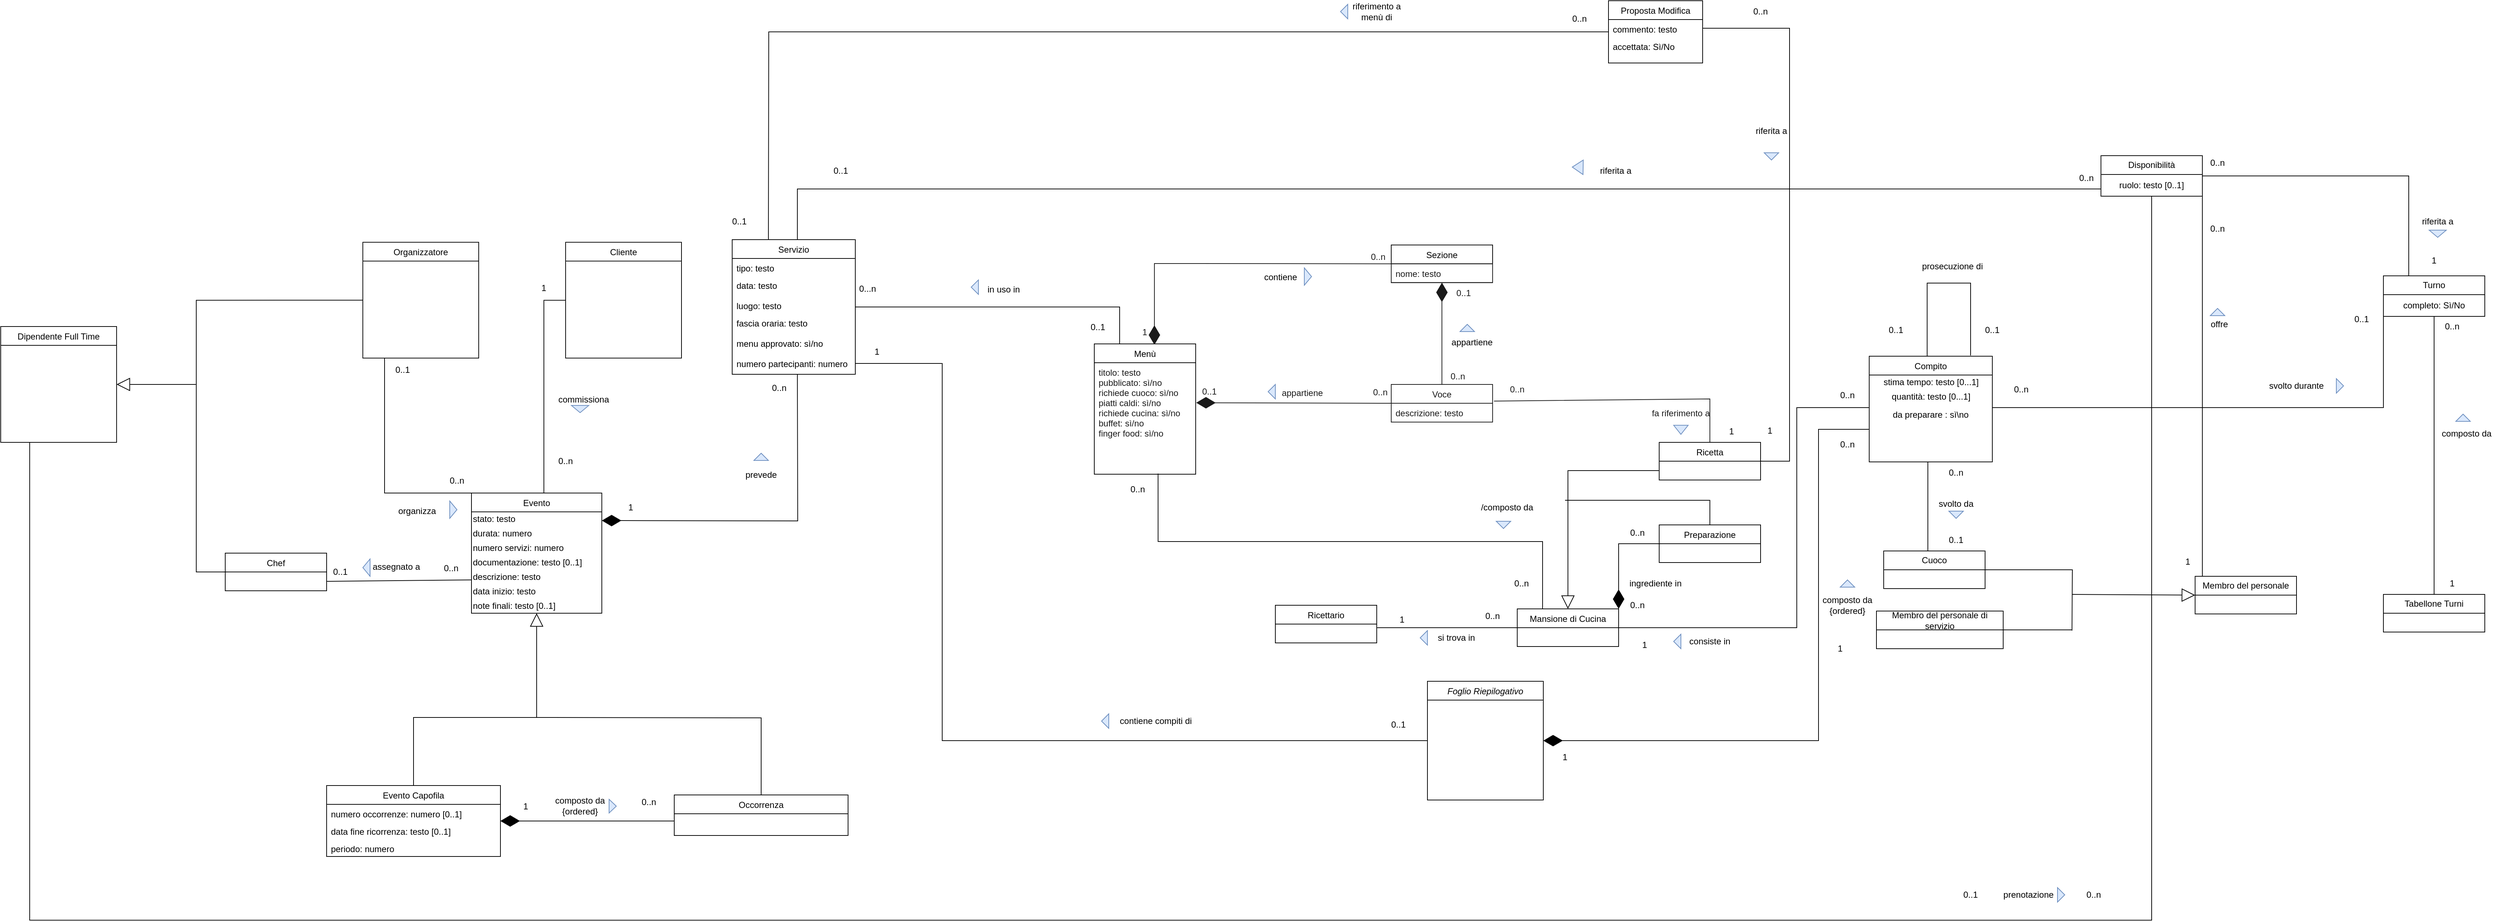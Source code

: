 <mxfile version="21.6.8" type="device">
  <diagram id="CNQqmsxfFxIgaWTBAwi9" name="Page-1">
    <mxGraphModel dx="4356" dy="1944" grid="1" gridSize="10" guides="1" tooltips="1" connect="1" arrows="1" fold="1" page="1" pageScale="1" pageWidth="827" pageHeight="1169" math="0" shadow="0">
      <root>
        <mxCell id="0" />
        <mxCell id="1" parent="0" />
        <mxCell id="Zatl_ybfSAwXHSOVHGpd-10" value="" style="endArrow=none;html=1;rounded=0;align=center;verticalAlign=top;endFill=0;labelBackgroundColor=none;entryX=0.5;entryY=0;entryDx=0;entryDy=0;fontColor=#0000FF;strokeColor=#1A1A1A;exitX=1.014;exitY=-0.115;exitDx=0;exitDy=0;exitPerimeter=0;" parent="1" source="78LwuEahcBiL7WYBxUG0-4" target="78LwuEahcBiL7WYBxUG0-5" edge="1">
          <mxGeometry relative="1" as="geometry">
            <mxPoint x="290" y="310" as="sourcePoint" />
            <mxPoint x="540.0" y="290" as="targetPoint" />
            <Array as="points">
              <mxPoint x="540" y="300" />
            </Array>
          </mxGeometry>
        </mxCell>
        <mxCell id="Zatl_ybfSAwXHSOVHGpd-11" value="0..n" style="resizable=0;html=1;align=left;verticalAlign=top;labelBackgroundColor=none;fontColor=#1A1A1A;strokeColor=#0000FF;" parent="Zatl_ybfSAwXHSOVHGpd-10" connectable="0" vertex="1">
          <mxGeometry x="-1" relative="1" as="geometry">
            <mxPoint x="20" y="-30" as="offset" />
          </mxGeometry>
        </mxCell>
        <mxCell id="Zatl_ybfSAwXHSOVHGpd-12" value="fa riferimento a" style="resizable=0;html=1;align=right;verticalAlign=bottom;labelBackgroundColor=none;fontColor=#1A1A1A;" parent="Zatl_ybfSAwXHSOVHGpd-10" connectable="0" vertex="1">
          <mxGeometry x="1" relative="1" as="geometry">
            <mxPoint y="-31" as="offset" />
          </mxGeometry>
        </mxCell>
        <mxCell id="Zatl_ybfSAwXHSOVHGpd-13" value="0..1" style="resizable=0;html=1;align=right;verticalAlign=top;labelBackgroundColor=none;" parent="Zatl_ybfSAwXHSOVHGpd-10" connectable="0" vertex="1">
          <mxGeometry x="1" relative="1" as="geometry" />
        </mxCell>
        <mxCell id="78LwuEahcBiL7WYBxUG0-1" value="Sezione" style="swimlane;fontStyle=0;childLayout=stackLayout;horizontal=1;startSize=26;horizontalStack=0;resizeParent=1;resizeParentMax=0;resizeLast=0;collapsible=1;marginBottom=0;labelBackgroundColor=none;fontColor=default;strokeColor=#000000;" parent="1" vertex="1">
          <mxGeometry x="100" y="87.33" width="140" height="52" as="geometry" />
        </mxCell>
        <mxCell id="78LwuEahcBiL7WYBxUG0-2" value="nome: testo" style="text;strokeColor=#1A1A1A;fillColor=none;align=left;verticalAlign=top;spacingLeft=4;spacingRight=4;overflow=hidden;rotatable=0;points=[[0,0.5],[1,0.5]];portConstraint=eastwest;labelBackgroundColor=none;fontColor=#1A1A1A;" parent="78LwuEahcBiL7WYBxUG0-1" vertex="1">
          <mxGeometry y="26" width="140" height="26" as="geometry" />
        </mxCell>
        <mxCell id="78LwuEahcBiL7WYBxUG0-3" value="Voce" style="swimlane;fontStyle=0;childLayout=stackLayout;horizontal=1;startSize=26;horizontalStack=0;resizeParent=1;resizeParentMax=0;resizeLast=0;collapsible=1;marginBottom=0;labelBackgroundColor=none;fontColor=#1A1A1A;strokeColor=#1A1A1A;" parent="1" vertex="1">
          <mxGeometry x="100" y="280" width="140" height="52" as="geometry" />
        </mxCell>
        <mxCell id="78LwuEahcBiL7WYBxUG0-4" value="descrizione: testo" style="text;strokeColor=#1A1A1A;fillColor=none;align=left;verticalAlign=top;spacingLeft=4;spacingRight=4;overflow=hidden;rotatable=0;points=[[0,0.5],[1,0.5]];portConstraint=eastwest;labelBackgroundColor=none;fontColor=#1A1A1A;" parent="78LwuEahcBiL7WYBxUG0-3" vertex="1">
          <mxGeometry y="26" width="140" height="26" as="geometry" />
        </mxCell>
        <mxCell id="78LwuEahcBiL7WYBxUG0-5" value="Ricetta" style="swimlane;fontStyle=0;childLayout=stackLayout;horizontal=1;startSize=26;horizontalStack=0;resizeParent=1;resizeParentMax=0;resizeLast=0;collapsible=1;marginBottom=0;labelBackgroundColor=none;" parent="1" vertex="1">
          <mxGeometry x="470" y="360" width="140" height="52" as="geometry" />
        </mxCell>
        <mxCell id="78LwuEahcBiL7WYBxUG0-7" value="Ricettario" style="swimlane;fontStyle=0;childLayout=stackLayout;horizontal=1;startSize=26;horizontalStack=0;resizeParent=1;resizeParentMax=0;resizeLast=0;collapsible=1;marginBottom=0;labelBackgroundColor=none;" parent="1" vertex="1">
          <mxGeometry x="-60" y="585" width="140" height="52" as="geometry" />
        </mxCell>
        <mxCell id="78LwuEahcBiL7WYBxUG0-13" value="Chef" style="swimlane;fontStyle=0;childLayout=stackLayout;horizontal=1;startSize=26;horizontalStack=0;resizeParent=1;resizeParentMax=0;resizeLast=0;collapsible=1;marginBottom=0;labelBackgroundColor=none;fillColor=#FFFFFF;strokeColor=default;" parent="1" vertex="1">
          <mxGeometry x="-1510" y="513" width="140" height="52" as="geometry" />
        </mxCell>
        <mxCell id="78LwuEahcBiL7WYBxUG0-15" value="" style="endArrow=diamondThin;html=1;rounded=0;align=center;verticalAlign=top;endFill=1;labelBackgroundColor=none;endSize=24;fontColor=#0000FF;strokeColor=#1A1A1A;exitX=0.5;exitY=0;exitDx=0;exitDy=0;" parent="1" source="78LwuEahcBiL7WYBxUG0-3" target="78LwuEahcBiL7WYBxUG0-2" edge="1">
          <mxGeometry relative="1" as="geometry">
            <mxPoint x="540" y="220" as="sourcePoint" />
            <mxPoint x="514" y="430" as="targetPoint" />
          </mxGeometry>
        </mxCell>
        <mxCell id="78LwuEahcBiL7WYBxUG0-17" value="appartiene" style="resizable=0;html=1;align=right;verticalAlign=bottom;labelBackgroundColor=none;fontColor=#000000;strokeColor=#0000FF;" parent="78LwuEahcBiL7WYBxUG0-15" connectable="0" vertex="1">
          <mxGeometry x="1" relative="1" as="geometry">
            <mxPoint x="70" y="91" as="offset" />
          </mxGeometry>
        </mxCell>
        <mxCell id="78LwuEahcBiL7WYBxUG0-18" value="0..1" style="resizable=0;html=1;align=right;verticalAlign=top;labelBackgroundColor=none;fontColor=#1A1A1A;strokeColor=#0000FF;" parent="78LwuEahcBiL7WYBxUG0-15" connectable="0" vertex="1">
          <mxGeometry x="1" relative="1" as="geometry">
            <mxPoint x="40" as="offset" />
          </mxGeometry>
        </mxCell>
        <mxCell id="78LwuEahcBiL7WYBxUG0-19" value="0..n" style="resizable=0;html=1;align=right;verticalAlign=top;labelBackgroundColor=none;fontColor=#1A1A1A;strokeColor=#0000FF;" parent="1" connectable="0" vertex="1">
          <mxGeometry x="190" y="251" as="geometry">
            <mxPoint x="12" y="4" as="offset" />
          </mxGeometry>
        </mxCell>
        <mxCell id="78LwuEahcBiL7WYBxUG0-33" value="" style="endArrow=diamondThin;html=1;rounded=0;align=center;verticalAlign=top;endFill=1;labelBackgroundColor=none;endSize=24;exitX=0;exitY=0.5;exitDx=0;exitDy=0;entryX=0.593;entryY=0.007;entryDx=0;entryDy=0;entryPerimeter=0;fontColor=#0000FF;strokeColor=#1A1A1A;" parent="1" source="78LwuEahcBiL7WYBxUG0-1" target="78LwuEahcBiL7WYBxUG0-9" edge="1">
          <mxGeometry relative="1" as="geometry">
            <mxPoint x="360" y="132" as="sourcePoint" />
            <mxPoint x="360" y="44" as="targetPoint" />
            <Array as="points">
              <mxPoint x="-227" y="113" />
            </Array>
          </mxGeometry>
        </mxCell>
        <mxCell id="78LwuEahcBiL7WYBxUG0-34" value="0..n" style="resizable=0;html=1;align=left;verticalAlign=top;labelBackgroundColor=none;fontColor=#1A1A1A;strokeColor=#0000FF;" parent="78LwuEahcBiL7WYBxUG0-33" connectable="0" vertex="1">
          <mxGeometry x="-1" relative="1" as="geometry">
            <mxPoint x="-30" y="-23" as="offset" />
          </mxGeometry>
        </mxCell>
        <mxCell id="78LwuEahcBiL7WYBxUG0-35" value="contiene" style="resizable=0;html=1;align=right;verticalAlign=bottom;labelBackgroundColor=none;fontColor=#000000;strokeColor=#0000FF;" parent="78LwuEahcBiL7WYBxUG0-33" connectable="0" vertex="1">
          <mxGeometry x="1" relative="1" as="geometry">
            <mxPoint x="197" y="-85" as="offset" />
          </mxGeometry>
        </mxCell>
        <mxCell id="78LwuEahcBiL7WYBxUG0-36" value="1" style="resizable=0;html=1;align=right;verticalAlign=top;labelBackgroundColor=none;fontColor=#1A1A1A;strokeColor=#0000FF;" parent="78LwuEahcBiL7WYBxUG0-33" connectable="0" vertex="1">
          <mxGeometry x="1" relative="1" as="geometry">
            <mxPoint x="-10" y="-31" as="offset" />
          </mxGeometry>
        </mxCell>
        <mxCell id="78LwuEahcBiL7WYBxUG0-37" value="" style="endArrow=diamondThin;html=1;rounded=0;align=center;verticalAlign=top;endFill=1;labelBackgroundColor=none;endSize=24;exitX=0;exitY=0.5;exitDx=0;exitDy=0;fontColor=#0000FF;strokeColor=#1A1A1A;entryX=1.005;entryY=0.359;entryDx=0;entryDy=0;entryPerimeter=0;" parent="1" source="78LwuEahcBiL7WYBxUG0-3" target="78LwuEahcBiL7WYBxUG0-10" edge="1">
          <mxGeometry relative="1" as="geometry">
            <mxPoint x="350" y="220" as="sourcePoint" />
            <mxPoint x="-180" y="300" as="targetPoint" />
          </mxGeometry>
        </mxCell>
        <mxCell id="78LwuEahcBiL7WYBxUG0-38" value="0..n" style="resizable=0;html=1;align=left;verticalAlign=top;labelBackgroundColor=none;fontColor=#1A1A1A;strokeColor=#0000FF;" parent="78LwuEahcBiL7WYBxUG0-37" connectable="0" vertex="1">
          <mxGeometry x="-1" relative="1" as="geometry">
            <mxPoint x="-27" y="-29" as="offset" />
          </mxGeometry>
        </mxCell>
        <mxCell id="78LwuEahcBiL7WYBxUG0-39" value="appartiene&amp;nbsp;" style="resizable=0;html=1;align=right;verticalAlign=bottom;labelBackgroundColor=none;fontColor=#1A1A1A;strokeColor=#0000FF;" parent="78LwuEahcBiL7WYBxUG0-37" connectable="0" vertex="1">
          <mxGeometry x="1" relative="1" as="geometry">
            <mxPoint x="179" y="-5" as="offset" />
          </mxGeometry>
        </mxCell>
        <mxCell id="78LwuEahcBiL7WYBxUG0-40" value="0..1" style="resizable=0;html=1;align=right;verticalAlign=top;labelBackgroundColor=none;fontColor=#1A1A1A;strokeColor=#0000FF;" parent="78LwuEahcBiL7WYBxUG0-37" connectable="0" vertex="1">
          <mxGeometry x="1" relative="1" as="geometry">
            <mxPoint x="29" y="-29" as="offset" />
          </mxGeometry>
        </mxCell>
        <mxCell id="78LwuEahcBiL7WYBxUG0-45" value="" style="endArrow=none;html=1;rounded=0;align=center;verticalAlign=top;endFill=0;labelBackgroundColor=none;exitX=1;exitY=0.75;exitDx=0;exitDy=0;" parent="1" source="78LwuEahcBiL7WYBxUG0-13" edge="1">
          <mxGeometry relative="1" as="geometry">
            <mxPoint x="-1340" y="545" as="sourcePoint" />
            <mxPoint x="-1170" y="550" as="targetPoint" />
          </mxGeometry>
        </mxCell>
        <mxCell id="78LwuEahcBiL7WYBxUG0-46" value="0..n" style="resizable=0;html=1;align=left;verticalAlign=top;labelBackgroundColor=none;" parent="78LwuEahcBiL7WYBxUG0-45" connectable="0" vertex="1">
          <mxGeometry x="-1" relative="1" as="geometry">
            <mxPoint x="160" y="-32" as="offset" />
          </mxGeometry>
        </mxCell>
        <mxCell id="78LwuEahcBiL7WYBxUG0-47" value="assegnato a" style="resizable=0;html=1;align=right;verticalAlign=bottom;labelBackgroundColor=none;" parent="78LwuEahcBiL7WYBxUG0-45" connectable="0" vertex="1">
          <mxGeometry x="1" relative="1" as="geometry">
            <mxPoint x="-70" y="-10" as="offset" />
          </mxGeometry>
        </mxCell>
        <mxCell id="78LwuEahcBiL7WYBxUG0-48" value="0..1" style="resizable=0;html=1;align=right;verticalAlign=top;labelBackgroundColor=none;" parent="78LwuEahcBiL7WYBxUG0-45" connectable="0" vertex="1">
          <mxGeometry x="1" relative="1" as="geometry">
            <mxPoint x="-170" y="-25" as="offset" />
          </mxGeometry>
        </mxCell>
        <mxCell id="anGM7aMK89ea6Gd5aUln-3" style="edgeStyle=orthogonalEdgeStyle;rounded=0;orthogonalLoop=1;jettySize=auto;html=1;entryX=1;entryY=0.5;entryDx=0;entryDy=0;endArrow=none;endFill=0;exitX=0.25;exitY=0;exitDx=0;exitDy=0;" parent="1" source="78LwuEahcBiL7WYBxUG0-9" edge="1">
          <mxGeometry relative="1" as="geometry">
            <Array as="points">
              <mxPoint x="-275" y="173" />
            </Array>
            <mxPoint x="-290" y="220" as="sourcePoint" />
            <mxPoint x="-640" y="173" as="targetPoint" />
          </mxGeometry>
        </mxCell>
        <mxCell id="anGM7aMK89ea6Gd5aUln-4" value="in uso in" style="text;html=1;strokeColor=none;fillColor=none;align=center;verticalAlign=middle;whiteSpace=wrap;rounded=0;" parent="1" vertex="1">
          <mxGeometry x="-460" y="139.33" width="50" height="20" as="geometry" />
        </mxCell>
        <mxCell id="anGM7aMK89ea6Gd5aUln-5" value="" style="triangle;whiteSpace=wrap;html=1;rotation=-180;fillColor=#dae8fc;strokeColor=#6c8ebf;" parent="1" vertex="1">
          <mxGeometry x="-480" y="135.66" width="10" height="20" as="geometry" />
        </mxCell>
        <mxCell id="anGM7aMK89ea6Gd5aUln-6" value="0...n" style="text;html=1;strokeColor=none;fillColor=none;align=center;verticalAlign=middle;whiteSpace=wrap;rounded=0;" parent="1" vertex="1">
          <mxGeometry x="-640" y="143" width="33.67" height="9" as="geometry" />
        </mxCell>
        <mxCell id="anGM7aMK89ea6Gd5aUln-7" value="0..1" style="text;html=1;strokeColor=none;fillColor=none;align=center;verticalAlign=middle;whiteSpace=wrap;rounded=0;" parent="1" vertex="1">
          <mxGeometry x="-330" y="192" width="50" height="18" as="geometry" />
        </mxCell>
        <mxCell id="anGM7aMK89ea6Gd5aUln-9" style="edgeStyle=orthogonalEdgeStyle;rounded=0;orthogonalLoop=1;jettySize=auto;html=1;entryX=0.5;entryY=1;entryDx=0;entryDy=0;endArrow=none;endFill=0;startArrow=diamondThin;startFill=1;exitX=1;exitY=0.5;exitDx=0;exitDy=0;endSize=19;startSize=24;" parent="1" edge="1">
          <mxGeometry relative="1" as="geometry">
            <mxPoint x="-990" y="468" as="sourcePoint" />
            <mxPoint x="-720" y="266" as="targetPoint" />
          </mxGeometry>
        </mxCell>
        <mxCell id="anGM7aMK89ea6Gd5aUln-10" value="prevede" style="text;html=1;strokeColor=none;fillColor=none;align=center;verticalAlign=middle;whiteSpace=wrap;rounded=0;" parent="1" vertex="1">
          <mxGeometry x="-800" y="390" width="60" height="30" as="geometry" />
        </mxCell>
        <mxCell id="anGM7aMK89ea6Gd5aUln-11" value="0..n" style="text;html=1;strokeColor=none;fillColor=none;align=center;verticalAlign=middle;whiteSpace=wrap;rounded=0;" parent="1" vertex="1">
          <mxGeometry x="-280" y="410" width="60" height="30" as="geometry" />
        </mxCell>
        <mxCell id="anGM7aMK89ea6Gd5aUln-12" value="1" style="text;html=1;strokeColor=none;fillColor=none;align=center;verticalAlign=middle;whiteSpace=wrap;rounded=0;" parent="1" vertex="1">
          <mxGeometry x="-980" y="435" width="60" height="30" as="geometry" />
        </mxCell>
        <mxCell id="anGM7aMK89ea6Gd5aUln-14" value="" style="triangle;whiteSpace=wrap;html=1;rotation=-90;fillColor=#dae8fc;strokeColor=#6c8ebf;" parent="1" vertex="1">
          <mxGeometry x="-775" y="370" width="10" height="20" as="geometry" />
        </mxCell>
        <mxCell id="anGM7aMK89ea6Gd5aUln-20" style="edgeStyle=orthogonalEdgeStyle;rounded=0;orthogonalLoop=1;jettySize=auto;html=1;endArrow=none;endFill=0;" parent="1" source="anGM7aMK89ea6Gd5aUln-15" edge="1">
          <mxGeometry relative="1" as="geometry">
            <Array as="points">
              <mxPoint x="841" y="314" />
              <mxPoint x="841" y="506" />
            </Array>
            <mxPoint x="841" y="520" as="targetPoint" />
          </mxGeometry>
        </mxCell>
        <mxCell id="anGM7aMK89ea6Gd5aUln-15" value="Compito" style="swimlane;fontStyle=0;align=center;verticalAlign=top;childLayout=stackLayout;horizontal=1;startSize=26;horizontalStack=0;resizeParent=1;resizeLast=0;collapsible=1;marginBottom=0;rounded=0;shadow=0;strokeWidth=1;fillColor=default;strokeColor=default;" parent="1" vertex="1">
          <mxGeometry x="760" y="241" width="170" height="146" as="geometry">
            <mxRectangle x="340" y="380" width="170" height="26" as="alternateBounds" />
          </mxGeometry>
        </mxCell>
        <mxCell id="anGM7aMK89ea6Gd5aUln-16" value="stima tempo: testo [0...1]" style="text;html=1;align=center;verticalAlign=middle;resizable=0;points=[];autosize=1;strokeColor=none;fillColor=none;" parent="anGM7aMK89ea6Gd5aUln-15" vertex="1">
          <mxGeometry y="26" width="170" height="20" as="geometry" />
        </mxCell>
        <mxCell id="anGM7aMK89ea6Gd5aUln-17" value="quantità: testo [0...1]" style="text;html=1;align=center;verticalAlign=middle;resizable=0;points=[];autosize=1;strokeColor=none;fillColor=none;" parent="anGM7aMK89ea6Gd5aUln-15" vertex="1">
          <mxGeometry y="46" width="170" height="20" as="geometry" />
        </mxCell>
        <mxCell id="anGM7aMK89ea6Gd5aUln-39" value="da preparare : sì\no" style="text;html=1;strokeColor=none;fillColor=none;align=center;verticalAlign=middle;whiteSpace=wrap;rounded=0;" parent="anGM7aMK89ea6Gd5aUln-15" vertex="1">
          <mxGeometry y="66" width="170" height="30" as="geometry" />
        </mxCell>
        <mxCell id="anGM7aMK89ea6Gd5aUln-43" style="edgeStyle=orthogonalEdgeStyle;rounded=0;orthogonalLoop=1;jettySize=auto;html=1;endArrow=none;endFill=0;" parent="anGM7aMK89ea6Gd5aUln-15" source="anGM7aMK89ea6Gd5aUln-15" edge="1">
          <mxGeometry relative="1" as="geometry">
            <mxPoint x="140" y="-1" as="targetPoint" />
            <Array as="points">
              <mxPoint x="80" y="-101" />
              <mxPoint x="140" y="-101" />
            </Array>
          </mxGeometry>
        </mxCell>
        <mxCell id="xD5BY9tJC-6fg_E8GgrS-11" style="edgeStyle=orthogonalEdgeStyle;rounded=0;orthogonalLoop=1;jettySize=auto;html=1;endArrow=none;endFill=0;" parent="1" source="anGM7aMK89ea6Gd5aUln-19" edge="1">
          <mxGeometry relative="1" as="geometry">
            <mxPoint x="1040" y="620" as="targetPoint" />
          </mxGeometry>
        </mxCell>
        <mxCell id="anGM7aMK89ea6Gd5aUln-19" value="Cuoco" style="swimlane;fontStyle=0;childLayout=stackLayout;horizontal=1;startSize=26;fillColor=default;horizontalStack=0;resizeParent=1;resizeParentMax=0;resizeLast=0;collapsible=1;marginBottom=0;whiteSpace=wrap;html=1;strokeColor=default;" parent="1" vertex="1">
          <mxGeometry x="780" y="510" width="140" height="52" as="geometry" />
        </mxCell>
        <mxCell id="anGM7aMK89ea6Gd5aUln-21" value="svolto da" style="text;html=1;strokeColor=none;fillColor=none;align=center;verticalAlign=middle;whiteSpace=wrap;rounded=0;" parent="1" vertex="1">
          <mxGeometry x="850" y="430" width="60" height="30" as="geometry" />
        </mxCell>
        <mxCell id="anGM7aMK89ea6Gd5aUln-22" value="0..1" style="text;html=1;strokeColor=none;fillColor=none;align=center;verticalAlign=middle;whiteSpace=wrap;rounded=0;" parent="1" vertex="1">
          <mxGeometry x="850" y="480" width="60" height="30" as="geometry" />
        </mxCell>
        <mxCell id="anGM7aMK89ea6Gd5aUln-23" value="0..n" style="text;html=1;strokeColor=none;fillColor=none;align=center;verticalAlign=middle;whiteSpace=wrap;rounded=0;" parent="1" vertex="1">
          <mxGeometry x="850" y="387" width="60" height="30" as="geometry" />
        </mxCell>
        <mxCell id="anGM7aMK89ea6Gd5aUln-63" style="edgeStyle=orthogonalEdgeStyle;rounded=0;orthogonalLoop=1;jettySize=auto;html=1;entryX=0.5;entryY=0;entryDx=0;entryDy=0;endArrow=none;endFill=0;" parent="1" source="anGM7aMK89ea6Gd5aUln-24" target="anGM7aMK89ea6Gd5aUln-62" edge="1">
          <mxGeometry relative="1" as="geometry">
            <Array as="points">
              <mxPoint x="1540" y="547" />
            </Array>
          </mxGeometry>
        </mxCell>
        <mxCell id="anGM7aMK89ea6Gd5aUln-24" value="Turno" style="swimlane;fontStyle=0;childLayout=stackLayout;horizontal=1;startSize=26;fillColor=default;horizontalStack=0;resizeParent=1;resizeParentMax=0;resizeLast=0;collapsible=1;marginBottom=0;whiteSpace=wrap;html=1;strokeColor=default;" parent="1" vertex="1">
          <mxGeometry x="1470" y="130" width="140" height="56" as="geometry" />
        </mxCell>
        <mxCell id="f9zp66g2ktGecqV36SBP-1" value="completo: Sì/No" style="text;html=1;strokeColor=none;fillColor=none;align=center;verticalAlign=middle;whiteSpace=wrap;rounded=0;" parent="anGM7aMK89ea6Gd5aUln-24" vertex="1">
          <mxGeometry y="26" width="140" height="30" as="geometry" />
        </mxCell>
        <mxCell id="anGM7aMK89ea6Gd5aUln-26" style="edgeStyle=orthogonalEdgeStyle;rounded=0;orthogonalLoop=1;jettySize=auto;html=1;entryX=0;entryY=0.5;entryDx=0;entryDy=0;endArrow=none;endFill=0;" parent="1" source="anGM7aMK89ea6Gd5aUln-17" target="anGM7aMK89ea6Gd5aUln-24" edge="1">
          <mxGeometry relative="1" as="geometry">
            <Array as="points">
              <mxPoint x="930" y="312" />
              <mxPoint x="1470" y="312" />
            </Array>
          </mxGeometry>
        </mxCell>
        <mxCell id="anGM7aMK89ea6Gd5aUln-27" value="svolto durante" style="text;html=1;strokeColor=none;fillColor=none;align=center;verticalAlign=middle;whiteSpace=wrap;rounded=0;" parent="1" vertex="1">
          <mxGeometry x="1300" y="267" width="100" height="30" as="geometry" />
        </mxCell>
        <mxCell id="anGM7aMK89ea6Gd5aUln-28" value="" style="triangle;whiteSpace=wrap;html=1;rotation=0;fillColor=#dae8fc;strokeColor=#6c8ebf;" parent="1" vertex="1">
          <mxGeometry x="1405" y="272" width="10" height="20" as="geometry" />
        </mxCell>
        <mxCell id="anGM7aMK89ea6Gd5aUln-31" value="0..1" style="text;html=1;strokeColor=none;fillColor=none;align=center;verticalAlign=middle;whiteSpace=wrap;rounded=0;" parent="1" vertex="1">
          <mxGeometry x="1415" y="175" width="50" height="30" as="geometry" />
        </mxCell>
        <mxCell id="anGM7aMK89ea6Gd5aUln-33" value="0..n" style="text;html=1;strokeColor=none;fillColor=none;align=center;verticalAlign=middle;whiteSpace=wrap;rounded=0;" parent="1" vertex="1">
          <mxGeometry x="940" y="272" width="60" height="30" as="geometry" />
        </mxCell>
        <mxCell id="anGM7aMK89ea6Gd5aUln-36" value="0..n" style="text;html=1;strokeColor=none;fillColor=none;align=center;verticalAlign=middle;whiteSpace=wrap;rounded=0;" parent="1" vertex="1">
          <mxGeometry x="1540" y="190" width="50" height="20" as="geometry" />
        </mxCell>
        <mxCell id="anGM7aMK89ea6Gd5aUln-38" value="" style="triangle;whiteSpace=wrap;html=1;rotation=90;fillColor=#dae8fc;strokeColor=#6c8ebf;" parent="1" vertex="1">
          <mxGeometry x="875" y="450" width="10" height="20" as="geometry" />
        </mxCell>
        <mxCell id="anGM7aMK89ea6Gd5aUln-44" value="prosecuzione di" style="text;html=1;strokeColor=none;fillColor=none;align=center;verticalAlign=middle;whiteSpace=wrap;rounded=0;" parent="1" vertex="1">
          <mxGeometry x="830" y="102" width="90" height="30" as="geometry" />
        </mxCell>
        <mxCell id="anGM7aMK89ea6Gd5aUln-46" value="0..1" style="text;html=1;strokeColor=none;fillColor=none;align=center;verticalAlign=middle;whiteSpace=wrap;rounded=0;" parent="1" vertex="1">
          <mxGeometry x="900" y="190" width="60" height="30" as="geometry" />
        </mxCell>
        <mxCell id="anGM7aMK89ea6Gd5aUln-57" style="edgeStyle=orthogonalEdgeStyle;rounded=0;orthogonalLoop=1;jettySize=auto;html=1;entryX=0;entryY=0;entryDx=0;entryDy=0;endArrow=none;endFill=0;" parent="1" source="anGM7aMK89ea6Gd5aUln-47" target="SxB-an0MRpLHH-OonoaN-6" edge="1">
          <mxGeometry relative="1" as="geometry">
            <mxPoint x="-636" y="221" as="targetPoint" />
            <Array as="points">
              <mxPoint x="-520" y="772" />
              <mxPoint x="-520" y="251" />
              <mxPoint x="-640" y="251" />
            </Array>
          </mxGeometry>
        </mxCell>
        <mxCell id="anGM7aMK89ea6Gd5aUln-47" value="Foglio Riepilogativo" style="swimlane;fontStyle=2;align=center;verticalAlign=top;childLayout=stackLayout;horizontal=1;startSize=26;horizontalStack=0;resizeParent=1;resizeLast=0;collapsible=1;marginBottom=0;rounded=0;shadow=0;strokeWidth=1;fillColor=default;strokeColor=default;" parent="1" vertex="1">
          <mxGeometry x="150" y="690" width="160" height="164" as="geometry">
            <mxRectangle x="230" y="140" width="160" height="26" as="alternateBounds" />
          </mxGeometry>
        </mxCell>
        <mxCell id="anGM7aMK89ea6Gd5aUln-49" style="edgeStyle=orthogonalEdgeStyle;rounded=0;orthogonalLoop=1;jettySize=auto;html=1;entryX=1;entryY=0.5;entryDx=0;entryDy=0;startArrow=none;startFill=0;endArrow=diamondThin;endFill=1;endSize=24;" parent="1" target="anGM7aMK89ea6Gd5aUln-47" edge="1">
          <mxGeometry relative="1" as="geometry">
            <mxPoint x="690" y="650" as="targetPoint" />
            <mxPoint x="760" y="342" as="sourcePoint" />
            <Array as="points">
              <mxPoint x="690" y="342" />
              <mxPoint x="690" y="772" />
            </Array>
          </mxGeometry>
        </mxCell>
        <mxCell id="anGM7aMK89ea6Gd5aUln-50" value="&lt;div&gt;composto da&lt;/div&gt;&lt;div&gt;{ordered}&lt;/div&gt;" style="text;html=1;strokeColor=none;fillColor=none;align=center;verticalAlign=middle;whiteSpace=wrap;rounded=0;" parent="1" vertex="1">
          <mxGeometry x="690" y="570" width="80" height="30" as="geometry" />
        </mxCell>
        <mxCell id="anGM7aMK89ea6Gd5aUln-51" value="0..n" style="text;html=1;strokeColor=none;fillColor=none;align=center;verticalAlign=middle;whiteSpace=wrap;rounded=0;" parent="1" vertex="1">
          <mxGeometry x="700" y="348" width="60" height="30" as="geometry" />
        </mxCell>
        <mxCell id="anGM7aMK89ea6Gd5aUln-52" value="1" style="text;html=1;strokeColor=none;fillColor=none;align=center;verticalAlign=middle;whiteSpace=wrap;rounded=0;" parent="1" vertex="1">
          <mxGeometry x="690" y="630" width="60" height="30" as="geometry" />
        </mxCell>
        <mxCell id="anGM7aMK89ea6Gd5aUln-53" value="" style="triangle;whiteSpace=wrap;html=1;rotation=-90;fillColor=#dae8fc;strokeColor=#6c8ebf;" parent="1" vertex="1">
          <mxGeometry x="725" y="545" width="10" height="20" as="geometry" />
        </mxCell>
        <mxCell id="anGM7aMK89ea6Gd5aUln-58" value="contiene compiti di" style="text;html=1;strokeColor=none;fillColor=none;align=center;verticalAlign=middle;whiteSpace=wrap;rounded=0;" parent="1" vertex="1">
          <mxGeometry x="-300" y="730" width="150" height="30" as="geometry" />
        </mxCell>
        <mxCell id="anGM7aMK89ea6Gd5aUln-59" value="" style="triangle;whiteSpace=wrap;html=1;rotation=-180;fillColor=#dae8fc;strokeColor=#6c8ebf;" parent="1" vertex="1">
          <mxGeometry x="-300" y="735" width="10" height="20" as="geometry" />
        </mxCell>
        <mxCell id="anGM7aMK89ea6Gd5aUln-60" value="1" style="text;html=1;strokeColor=none;fillColor=none;align=center;verticalAlign=middle;whiteSpace=wrap;rounded=0;" parent="1" vertex="1">
          <mxGeometry x="-1100" y="132" width="60" height="30" as="geometry" />
        </mxCell>
        <mxCell id="anGM7aMK89ea6Gd5aUln-61" value="0..1" style="text;html=1;strokeColor=none;fillColor=none;align=center;verticalAlign=middle;whiteSpace=wrap;rounded=0;" parent="1" vertex="1">
          <mxGeometry x="80" y="735" width="60" height="30" as="geometry" />
        </mxCell>
        <mxCell id="anGM7aMK89ea6Gd5aUln-62" value="Tabellone Turni" style="swimlane;fontStyle=0;childLayout=stackLayout;horizontal=1;startSize=26;fillColor=none;horizontalStack=0;resizeParent=1;resizeParentMax=0;resizeLast=0;collapsible=1;marginBottom=0;whiteSpace=wrap;html=1;" parent="1" vertex="1">
          <mxGeometry x="1470" y="570" width="140" height="52" as="geometry" />
        </mxCell>
        <mxCell id="anGM7aMK89ea6Gd5aUln-64" value="composto da" style="text;html=1;strokeColor=none;fillColor=none;align=center;verticalAlign=middle;whiteSpace=wrap;rounded=0;" parent="1" vertex="1">
          <mxGeometry x="1540" y="332.64" width="90" height="30" as="geometry" />
        </mxCell>
        <mxCell id="anGM7aMK89ea6Gd5aUln-70" value="" style="triangle;whiteSpace=wrap;html=1;rotation=-90;fillColor=#dae8fc;strokeColor=#6c8ebf;" parent="1" vertex="1">
          <mxGeometry x="1575" y="316" width="10" height="20" as="geometry" />
        </mxCell>
        <mxCell id="anGM7aMK89ea6Gd5aUln-71" value="0..n" style="text;html=1;strokeColor=none;fillColor=none;align=center;verticalAlign=middle;whiteSpace=wrap;rounded=0;" parent="1" vertex="1">
          <mxGeometry x="1221" y="-36" width="40" height="20" as="geometry" />
        </mxCell>
        <mxCell id="anGM7aMK89ea6Gd5aUln-72" value="1" style="text;html=1;strokeColor=none;fillColor=none;align=center;verticalAlign=middle;whiteSpace=wrap;rounded=0;" parent="1" vertex="1">
          <mxGeometry x="1545" y="545" width="40" height="20" as="geometry" />
        </mxCell>
        <mxCell id="anGM7aMK89ea6Gd5aUln-78" style="edgeStyle=orthogonalEdgeStyle;rounded=0;orthogonalLoop=1;jettySize=auto;html=1;entryX=1;entryY=0.5;entryDx=0;entryDy=0;endArrow=none;endFill=0;" parent="1" source="anGM7aMK89ea6Gd5aUln-73" edge="1">
          <mxGeometry relative="1" as="geometry">
            <Array as="points">
              <mxPoint x="80" y="616" />
            </Array>
            <mxPoint x="80" y="624" as="targetPoint" />
          </mxGeometry>
        </mxCell>
        <mxCell id="anGM7aMK89ea6Gd5aUln-73" value="Mansione di Cucina" style="swimlane;fontStyle=0;childLayout=stackLayout;horizontal=1;startSize=26;horizontalStack=0;resizeParent=1;resizeParentMax=0;resizeLast=0;collapsible=1;marginBottom=0;labelBackgroundColor=none;fillColor=default;strokeColor=default;" parent="1" vertex="1">
          <mxGeometry x="274" y="590" width="140" height="52" as="geometry" />
        </mxCell>
        <mxCell id="anGM7aMK89ea6Gd5aUln-76" value="si trova in" style="text;html=1;strokeColor=none;fillColor=none;align=center;verticalAlign=middle;whiteSpace=wrap;rounded=0;" parent="1" vertex="1">
          <mxGeometry x="160" y="615" width="60" height="30" as="geometry" />
        </mxCell>
        <mxCell id="anGM7aMK89ea6Gd5aUln-77" value="" style="triangle;whiteSpace=wrap;html=1;rotation=-180;fillColor=#dae8fc;strokeColor=#6c8ebf;" parent="1" vertex="1">
          <mxGeometry x="140" y="620" width="10" height="20" as="geometry" />
        </mxCell>
        <mxCell id="anGM7aMK89ea6Gd5aUln-80" value="1" style="text;html=1;strokeColor=none;fillColor=none;align=center;verticalAlign=middle;whiteSpace=wrap;rounded=0;" parent="1" vertex="1">
          <mxGeometry x="85" y="590" width="60" height="30" as="geometry" />
        </mxCell>
        <mxCell id="anGM7aMK89ea6Gd5aUln-81" value="0..n" style="text;html=1;strokeColor=none;fillColor=none;align=center;verticalAlign=middle;whiteSpace=wrap;rounded=0;" parent="1" vertex="1">
          <mxGeometry x="210" y="585" width="60" height="30" as="geometry" />
        </mxCell>
        <mxCell id="anGM7aMK89ea6Gd5aUln-84" value="0..1" style="resizable=0;html=1;align=right;verticalAlign=top;labelBackgroundColor=none;" parent="1" connectable="0" vertex="1">
          <mxGeometry x="550.0" y="474.007" as="geometry" />
        </mxCell>
        <mxCell id="anGM7aMK89ea6Gd5aUln-96" style="edgeStyle=orthogonalEdgeStyle;rounded=0;orthogonalLoop=1;jettySize=auto;html=1;entryX=1;entryY=0;entryDx=0;entryDy=0;endArrow=diamondThin;endFill=1;startArrow=none;startFill=0;endSize=24;" parent="1" source="anGM7aMK89ea6Gd5aUln-85" target="anGM7aMK89ea6Gd5aUln-73" edge="1">
          <mxGeometry relative="1" as="geometry" />
        </mxCell>
        <mxCell id="anGM7aMK89ea6Gd5aUln-85" value="Preparazione" style="swimlane;fontStyle=0;childLayout=stackLayout;horizontal=1;startSize=26;horizontalStack=0;resizeParent=1;resizeParentMax=0;resizeLast=0;collapsible=1;marginBottom=0;labelBackgroundColor=none;" parent="1" vertex="1">
          <mxGeometry x="470" y="474" width="140" height="52" as="geometry" />
        </mxCell>
        <mxCell id="anGM7aMK89ea6Gd5aUln-87" value="" style="endArrow=block;endSize=16;endFill=0;html=1;rounded=0;exitX=0;exitY=0.5;exitDx=0;exitDy=0;" parent="1" target="anGM7aMK89ea6Gd5aUln-73" edge="1">
          <mxGeometry width="160" relative="1" as="geometry">
            <mxPoint x="470" y="399" as="sourcePoint" />
            <mxPoint x="400" y="580" as="targetPoint" />
            <Array as="points">
              <mxPoint x="344" y="399" />
              <mxPoint x="344" y="500" />
            </Array>
          </mxGeometry>
        </mxCell>
        <mxCell id="anGM7aMK89ea6Gd5aUln-90" value="" style="endArrow=none;endFill=0;endSize=12;html=1;rounded=0;startArrow=none;startFill=0;exitX=0.5;exitY=0;exitDx=0;exitDy=0;" parent="1" source="anGM7aMK89ea6Gd5aUln-85" edge="1">
          <mxGeometry width="160" relative="1" as="geometry">
            <mxPoint x="540" y="470" as="sourcePoint" />
            <mxPoint x="340" y="440" as="targetPoint" />
            <Array as="points">
              <mxPoint x="540" y="440" />
              <mxPoint x="440" y="440" />
            </Array>
          </mxGeometry>
        </mxCell>
        <mxCell id="anGM7aMK89ea6Gd5aUln-91" style="edgeStyle=orthogonalEdgeStyle;rounded=0;orthogonalLoop=1;jettySize=auto;html=1;entryX=1;entryY=0.5;entryDx=0;entryDy=0;endArrow=none;endFill=0;" parent="1" source="anGM7aMK89ea6Gd5aUln-17" target="anGM7aMK89ea6Gd5aUln-73" edge="1">
          <mxGeometry relative="1" as="geometry">
            <Array as="points">
              <mxPoint x="760" y="312" />
              <mxPoint x="660" y="312" />
              <mxPoint x="660" y="616" />
            </Array>
          </mxGeometry>
        </mxCell>
        <mxCell id="anGM7aMK89ea6Gd5aUln-92" value="consiste in" style="text;html=1;strokeColor=none;fillColor=none;align=center;verticalAlign=middle;whiteSpace=wrap;rounded=0;" parent="1" vertex="1">
          <mxGeometry x="500" y="620" width="80" height="30" as="geometry" />
        </mxCell>
        <mxCell id="anGM7aMK89ea6Gd5aUln-93" value="" style="triangle;whiteSpace=wrap;html=1;rotation=-180;fillColor=#dae8fc;strokeColor=#6c8ebf;" parent="1" vertex="1">
          <mxGeometry x="490" y="625" width="10" height="20" as="geometry" />
        </mxCell>
        <mxCell id="anGM7aMK89ea6Gd5aUln-94" value="1" style="text;html=1;strokeColor=none;fillColor=none;align=center;verticalAlign=middle;whiteSpace=wrap;rounded=0;" parent="1" vertex="1">
          <mxGeometry x="420" y="625" width="60" height="30" as="geometry" />
        </mxCell>
        <mxCell id="anGM7aMK89ea6Gd5aUln-95" value="0..n" style="text;html=1;strokeColor=none;fillColor=none;align=center;verticalAlign=middle;whiteSpace=wrap;rounded=0;" parent="1" vertex="1">
          <mxGeometry x="700" y="280" width="60" height="30" as="geometry" />
        </mxCell>
        <mxCell id="anGM7aMK89ea6Gd5aUln-97" value="ingrediente in" style="text;html=1;strokeColor=none;fillColor=none;align=center;verticalAlign=middle;whiteSpace=wrap;rounded=0;" parent="1" vertex="1">
          <mxGeometry x="420" y="540" width="90" height="30" as="geometry" />
        </mxCell>
        <mxCell id="anGM7aMK89ea6Gd5aUln-98" value="0..n" style="text;html=1;strokeColor=none;fillColor=none;align=center;verticalAlign=middle;whiteSpace=wrap;rounded=0;" parent="1" vertex="1">
          <mxGeometry x="410" y="470" width="60" height="30" as="geometry" />
        </mxCell>
        <mxCell id="anGM7aMK89ea6Gd5aUln-99" value="0..n" style="text;html=1;strokeColor=none;fillColor=none;align=center;verticalAlign=middle;whiteSpace=wrap;rounded=0;" parent="1" vertex="1">
          <mxGeometry x="410" y="570" width="60" height="30" as="geometry" />
        </mxCell>
        <mxCell id="anGM7aMK89ea6Gd5aUln-104" value="0..n" style="text;html=1;strokeColor=none;fillColor=none;align=center;verticalAlign=middle;whiteSpace=wrap;rounded=0;" parent="1" vertex="1">
          <mxGeometry x="250" y="540" width="60" height="30" as="geometry" />
        </mxCell>
        <mxCell id="anGM7aMK89ea6Gd5aUln-105" value="1" style="text;html=1;strokeColor=none;fillColor=none;align=center;verticalAlign=middle;whiteSpace=wrap;rounded=0;" parent="1" vertex="1">
          <mxGeometry x="310" y="780" width="60" height="30" as="geometry" />
        </mxCell>
        <mxCell id="xD5BY9tJC-6fg_E8GgrS-2" style="edgeStyle=orthogonalEdgeStyle;rounded=0;orthogonalLoop=1;jettySize=auto;html=1;endArrow=none;endFill=0;entryX=0.5;entryY=0;entryDx=0;entryDy=0;" parent="1" source="xD5BY9tJC-6fg_E8GgrS-1" edge="1">
          <mxGeometry relative="1" as="geometry">
            <Array as="points">
              <mxPoint x="-1070" y="164" />
              <mxPoint x="-1070" y="430" />
            </Array>
            <mxPoint x="-1080" y="430" as="targetPoint" />
          </mxGeometry>
        </mxCell>
        <mxCell id="xD5BY9tJC-6fg_E8GgrS-1" value="Cliente" style="swimlane;fontStyle=0;align=center;verticalAlign=top;childLayout=stackLayout;horizontal=1;startSize=26;horizontalStack=0;resizeParent=1;resizeLast=0;collapsible=1;marginBottom=0;rounded=0;shadow=0;strokeWidth=1;" parent="1" vertex="1">
          <mxGeometry x="-1040" y="83.67" width="160" height="160" as="geometry">
            <mxRectangle x="550" y="140" width="160" height="26" as="alternateBounds" />
          </mxGeometry>
        </mxCell>
        <mxCell id="xD5BY9tJC-6fg_E8GgrS-5" value="commissiona" style="text;html=1;strokeColor=none;fillColor=none;align=center;verticalAlign=middle;whiteSpace=wrap;rounded=0;" parent="1" vertex="1">
          <mxGeometry x="-1060" y="286" width="90" height="30" as="geometry" />
        </mxCell>
        <mxCell id="xD5BY9tJC-6fg_E8GgrS-6" value="" style="triangle;whiteSpace=wrap;html=1;rotation=90;fillColor=#dae8fc;strokeColor=#6c8ebf;" parent="1" vertex="1">
          <mxGeometry x="-1025" y="302" width="10" height="24" as="geometry" />
        </mxCell>
        <mxCell id="xD5BY9tJC-6fg_E8GgrS-10" style="edgeStyle=orthogonalEdgeStyle;rounded=0;orthogonalLoop=1;jettySize=auto;html=1;entryX=1;entryY=1;entryDx=0;entryDy=0;endArrow=none;endFill=0;" parent="1" source="xD5BY9tJC-6fg_E8GgrS-9" target="RYqYyBbi1srDDAzu_ijg-12" edge="1">
          <mxGeometry relative="1" as="geometry">
            <Array as="points">
              <mxPoint x="1220" y="540" />
              <mxPoint x="1220" y="540" />
            </Array>
            <mxPoint x="1296.28" y="458.34" as="targetPoint" />
          </mxGeometry>
        </mxCell>
        <mxCell id="xD5BY9tJC-6fg_E8GgrS-9" value="Membro del personale" style="swimlane;fontStyle=0;childLayout=stackLayout;horizontal=1;startSize=26;fillColor=default;horizontalStack=0;resizeParent=1;resizeParentMax=0;resizeLast=0;collapsible=1;marginBottom=0;whiteSpace=wrap;html=1;strokeColor=default;" parent="1" vertex="1">
          <mxGeometry x="1210" y="545" width="140" height="52" as="geometry" />
        </mxCell>
        <mxCell id="xD5BY9tJC-6fg_E8GgrS-13" style="edgeStyle=orthogonalEdgeStyle;rounded=0;orthogonalLoop=1;jettySize=auto;html=1;endArrow=none;endFill=0;" parent="1" source="xD5BY9tJC-6fg_E8GgrS-12" edge="1">
          <mxGeometry relative="1" as="geometry">
            <mxPoint x="1040" y="619" as="targetPoint" />
          </mxGeometry>
        </mxCell>
        <mxCell id="xD5BY9tJC-6fg_E8GgrS-12" value="Membro del personale di servizio" style="swimlane;fontStyle=0;childLayout=stackLayout;horizontal=1;startSize=26;fillColor=default;horizontalStack=0;resizeParent=1;resizeParentMax=0;resizeLast=0;collapsible=1;marginBottom=0;whiteSpace=wrap;html=1;strokeColor=default;" parent="1" vertex="1">
          <mxGeometry x="770" y="593" width="175" height="52" as="geometry" />
        </mxCell>
        <mxCell id="xD5BY9tJC-6fg_E8GgrS-16" value="" style="endArrow=block;endSize=16;endFill=0;html=1;rounded=0;entryX=0;entryY=0.5;entryDx=0;entryDy=0;" parent="1" target="xD5BY9tJC-6fg_E8GgrS-9" edge="1">
          <mxGeometry width="160" relative="1" as="geometry">
            <mxPoint x="1040" y="570" as="sourcePoint" />
            <mxPoint x="800" y="410" as="targetPoint" />
          </mxGeometry>
        </mxCell>
        <mxCell id="zDaDTRGFYudbighkzYUH-4" value="Evento Capofila" style="swimlane;fontStyle=0;childLayout=stackLayout;horizontal=1;startSize=26;horizontalStack=0;resizeParent=1;resizeParentMax=0;resizeLast=0;collapsible=1;marginBottom=0;labelBackgroundColor=none;" parent="1" vertex="1">
          <mxGeometry x="-1370" y="834" width="240" height="98" as="geometry" />
        </mxCell>
        <mxCell id="zDaDTRGFYudbighkzYUH-23" value="numero occorrenze: numero [0..1]" style="text;strokeColor=none;fillColor=none;align=left;verticalAlign=top;spacingLeft=4;spacingRight=4;overflow=hidden;rotatable=0;points=[[0,0.5],[1,0.5]];portConstraint=eastwest;labelBackgroundColor=none;fontColor=#000000;" parent="zDaDTRGFYudbighkzYUH-4" vertex="1">
          <mxGeometry y="26" width="240" height="24" as="geometry" />
        </mxCell>
        <mxCell id="zDaDTRGFYudbighkzYUH-22" value="data fine ricorrenza: testo [0..1]" style="text;strokeColor=none;fillColor=none;align=left;verticalAlign=top;spacingLeft=4;spacingRight=4;overflow=hidden;rotatable=0;points=[[0,0.5],[1,0.5]];portConstraint=eastwest;labelBackgroundColor=none;fontColor=#000000;" parent="zDaDTRGFYudbighkzYUH-4" vertex="1">
          <mxGeometry y="50" width="240" height="24" as="geometry" />
        </mxCell>
        <mxCell id="-Tsge1zEhWYLcT9jv_F0-1" value="periodo: numero" style="text;strokeColor=none;fillColor=none;align=left;verticalAlign=top;spacingLeft=4;spacingRight=4;overflow=hidden;rotatable=0;points=[[0,0.5],[1,0.5]];portConstraint=eastwest;labelBackgroundColor=none;fontColor=#000000;" parent="zDaDTRGFYudbighkzYUH-4" vertex="1">
          <mxGeometry y="74" width="240" height="24" as="geometry" />
        </mxCell>
        <mxCell id="zDaDTRGFYudbighkzYUH-11" value="Occorrenza" style="swimlane;fontStyle=0;childLayout=stackLayout;horizontal=1;startSize=26;horizontalStack=0;resizeParent=1;resizeParentMax=0;resizeLast=0;collapsible=1;marginBottom=0;labelBackgroundColor=none;" parent="1" vertex="1">
          <mxGeometry x="-890" y="847" width="240" height="56" as="geometry" />
        </mxCell>
        <mxCell id="ZpdeFqUQ0TS1zbbP-Vvf-1" value="&lt;div&gt;composto da&lt;/div&gt;&lt;div&gt;{ordered}&lt;br&gt;&lt;/div&gt;" style="text;html=1;strokeColor=none;fillColor=none;align=center;verticalAlign=middle;whiteSpace=wrap;rounded=0;" parent="1" vertex="1">
          <mxGeometry x="-1060" y="852" width="80" height="20" as="geometry" />
        </mxCell>
        <mxCell id="ZpdeFqUQ0TS1zbbP-Vvf-2" value="" style="triangle;whiteSpace=wrap;html=1;rotation=0;fillColor=#dae8fc;strokeColor=#6c8ebf;" parent="1" vertex="1">
          <mxGeometry x="-980" y="853" width="10" height="19" as="geometry" />
        </mxCell>
        <mxCell id="ZpdeFqUQ0TS1zbbP-Vvf-3" value="0..n" style="text;html=1;strokeColor=none;fillColor=none;align=center;verticalAlign=middle;whiteSpace=wrap;rounded=0;" parent="1" vertex="1">
          <mxGeometry x="-950" y="847" width="50" height="20" as="geometry" />
        </mxCell>
        <mxCell id="ZpdeFqUQ0TS1zbbP-Vvf-5" value="1" style="text;html=1;strokeColor=none;fillColor=none;align=center;verticalAlign=middle;whiteSpace=wrap;rounded=0;" parent="1" vertex="1">
          <mxGeometry x="-1120" y="853" width="50" height="20" as="geometry" />
        </mxCell>
        <mxCell id="ZpdeFqUQ0TS1zbbP-Vvf-6" value="" style="endArrow=diamondThin;endFill=1;endSize=24;html=1;rounded=0;entryX=1;entryY=0.958;entryDx=0;entryDy=0;entryPerimeter=0;" parent="1" target="zDaDTRGFYudbighkzYUH-23" edge="1">
          <mxGeometry width="160" relative="1" as="geometry">
            <mxPoint x="-890" y="883" as="sourcePoint" />
            <mxPoint x="-600" y="607" as="targetPoint" />
          </mxGeometry>
        </mxCell>
        <mxCell id="ZpdeFqUQ0TS1zbbP-Vvf-8" value="" style="endArrow=block;endSize=16;endFill=0;html=1;rounded=0;exitX=0.5;exitY=0;exitDx=0;exitDy=0;entryX=0.5;entryY=1;entryDx=0;entryDy=0;" parent="1" source="zDaDTRGFYudbighkzYUH-4" target="2kvXzeo1VE3nBPVikxWQ-33" edge="1">
          <mxGeometry width="160" relative="1" as="geometry">
            <mxPoint x="-480" y="300" as="sourcePoint" />
            <mxPoint x="-1070" y="630" as="targetPoint" />
            <Array as="points">
              <mxPoint x="-1250" y="740" />
              <mxPoint x="-1080" y="740" />
            </Array>
          </mxGeometry>
        </mxCell>
        <mxCell id="ZpdeFqUQ0TS1zbbP-Vvf-10" style="edgeStyle=orthogonalEdgeStyle;rounded=0;orthogonalLoop=1;jettySize=auto;html=1;endArrow=none;endFill=0;" parent="1" target="zDaDTRGFYudbighkzYUH-11" edge="1">
          <mxGeometry relative="1" as="geometry">
            <mxPoint x="-1090" y="740" as="sourcePoint" />
          </mxGeometry>
        </mxCell>
        <mxCell id="oxdjgIhrxHPVCNlO7wQB-3" value="" style="triangle;whiteSpace=wrap;html=1;rotation=-179;fillColor=#dae8fc;strokeColor=#6c8ebf;" parent="1" vertex="1">
          <mxGeometry x="350" y="-30.09" width="15" height="20" as="geometry" />
        </mxCell>
        <mxCell id="RYqYyBbi1srDDAzu_ijg-13" style="edgeStyle=orthogonalEdgeStyle;rounded=0;orthogonalLoop=1;jettySize=auto;html=1;entryX=0.5;entryY=0;entryDx=0;entryDy=0;endArrow=none;endFill=0;exitX=0;exitY=0.5;exitDx=0;exitDy=0;" parent="1" edge="1">
          <mxGeometry relative="1" as="geometry">
            <Array as="points">
              <mxPoint x="1080" y="10" />
              <mxPoint x="-720" y="10" />
            </Array>
            <mxPoint x="1080" y="5" as="sourcePoint" />
            <mxPoint x="-720" y="80" as="targetPoint" />
          </mxGeometry>
        </mxCell>
        <mxCell id="RYqYyBbi1srDDAzu_ijg-17" style="edgeStyle=orthogonalEdgeStyle;rounded=0;orthogonalLoop=1;jettySize=auto;html=1;entryX=0.25;entryY=0;entryDx=0;entryDy=0;endArrow=none;endFill=0;" parent="1" source="oxdjgIhrxHPVCNlO7wQB-10" target="anGM7aMK89ea6Gd5aUln-24" edge="1">
          <mxGeometry relative="1" as="geometry" />
        </mxCell>
        <mxCell id="oxdjgIhrxHPVCNlO7wQB-10" value="Disponibilità" style="swimlane;fontStyle=0;childLayout=stackLayout;horizontal=1;startSize=26;fillColor=default;horizontalStack=0;resizeParent=1;resizeParentMax=0;resizeLast=0;collapsible=1;marginBottom=0;whiteSpace=wrap;html=1;strokeColor=default;" parent="1" vertex="1">
          <mxGeometry x="1080" y="-36" width="140" height="56" as="geometry" />
        </mxCell>
        <mxCell id="RYqYyBbi1srDDAzu_ijg-12" value="ruolo: testo [0..1]" style="text;html=1;strokeColor=none;fillColor=none;align=center;verticalAlign=middle;whiteSpace=wrap;rounded=0;" parent="oxdjgIhrxHPVCNlO7wQB-10" vertex="1">
          <mxGeometry y="26" width="140" height="30" as="geometry" />
        </mxCell>
        <mxCell id="RYqYyBbi1srDDAzu_ijg-5" style="edgeStyle=orthogonalEdgeStyle;rounded=0;orthogonalLoop=1;jettySize=auto;html=1;entryX=0;entryY=0;entryDx=0;entryDy=0;endArrow=none;endFill=0;" parent="1" source="RYqYyBbi1srDDAzu_ijg-4" edge="1">
          <mxGeometry relative="1" as="geometry">
            <Array as="points">
              <mxPoint x="-1290" y="430" />
            </Array>
            <mxPoint x="-1170" y="430" as="targetPoint" />
          </mxGeometry>
        </mxCell>
        <mxCell id="RYqYyBbi1srDDAzu_ijg-18" style="edgeStyle=orthogonalEdgeStyle;rounded=0;orthogonalLoop=1;jettySize=auto;html=1;entryX=0.5;entryY=1;entryDx=0;entryDy=0;endArrow=none;endFill=0;exitX=0.25;exitY=1;exitDx=0;exitDy=0;" parent="1" source="2kvXzeo1VE3nBPVikxWQ-2" target="RYqYyBbi1srDDAzu_ijg-12" edge="1">
          <mxGeometry relative="1" as="geometry">
            <Array as="points">
              <mxPoint x="-1780" y="1020" />
              <mxPoint x="1150" y="1020" />
            </Array>
            <mxPoint x="-1780" y="670" as="sourcePoint" />
          </mxGeometry>
        </mxCell>
        <mxCell id="RYqYyBbi1srDDAzu_ijg-4" value="Organizzatore" style="swimlane;fontStyle=0;align=center;verticalAlign=top;childLayout=stackLayout;horizontal=1;startSize=26;horizontalStack=0;resizeParent=1;resizeLast=0;collapsible=1;marginBottom=0;rounded=0;shadow=0;strokeWidth=1;" parent="1" vertex="1">
          <mxGeometry x="-1320" y="83.67" width="160" height="160" as="geometry">
            <mxRectangle x="550" y="140" width="160" height="26" as="alternateBounds" />
          </mxGeometry>
        </mxCell>
        <mxCell id="RYqYyBbi1srDDAzu_ijg-7" value="0..n" style="text;html=1;strokeColor=none;fillColor=none;align=center;verticalAlign=middle;whiteSpace=wrap;rounded=0;" parent="1" vertex="1">
          <mxGeometry x="-1060" y="373.5" width="40" height="25" as="geometry" />
        </mxCell>
        <mxCell id="RYqYyBbi1srDDAzu_ijg-8" value="0..n" style="text;html=1;strokeColor=none;fillColor=none;align=center;verticalAlign=middle;whiteSpace=wrap;rounded=0;" parent="1" vertex="1">
          <mxGeometry x="-1210" y="405" width="40" height="16" as="geometry" />
        </mxCell>
        <mxCell id="RYqYyBbi1srDDAzu_ijg-9" value="0..n" style="text;html=1;strokeColor=none;fillColor=none;align=center;verticalAlign=middle;whiteSpace=wrap;rounded=0;" parent="1" vertex="1">
          <mxGeometry x="-775" y="270" width="60" height="30" as="geometry" />
        </mxCell>
        <mxCell id="RYqYyBbi1srDDAzu_ijg-10" value="organizza" style="text;html=1;strokeColor=none;fillColor=none;align=center;verticalAlign=middle;whiteSpace=wrap;rounded=0;" parent="1" vertex="1">
          <mxGeometry x="-1290" y="440" width="90" height="30" as="geometry" />
        </mxCell>
        <mxCell id="RYqYyBbi1srDDAzu_ijg-11" value="" style="triangle;whiteSpace=wrap;html=1;rotation=0;fillColor=#dae8fc;strokeColor=#6c8ebf;" parent="1" vertex="1">
          <mxGeometry x="-1200" y="441" width="10" height="24" as="geometry" />
        </mxCell>
        <mxCell id="RYqYyBbi1srDDAzu_ijg-15" value="0..1" style="text;html=1;strokeColor=none;fillColor=none;align=center;verticalAlign=middle;whiteSpace=wrap;rounded=0;" parent="1" vertex="1">
          <mxGeometry x="-690" y="-30.09" width="60" height="30" as="geometry" />
        </mxCell>
        <mxCell id="RYqYyBbi1srDDAzu_ijg-16" value="0..n" style="text;html=1;strokeColor=none;fillColor=none;align=center;verticalAlign=middle;whiteSpace=wrap;rounded=0;" parent="1" vertex="1">
          <mxGeometry x="1030" y="-20" width="60" height="30" as="geometry" />
        </mxCell>
        <mxCell id="RYqYyBbi1srDDAzu_ijg-19" value="prenotazione" style="text;html=1;strokeColor=none;fillColor=none;align=center;verticalAlign=middle;whiteSpace=wrap;rounded=0;" parent="1" vertex="1">
          <mxGeometry x="930" y="970" width="100" height="30" as="geometry" />
        </mxCell>
        <mxCell id="RYqYyBbi1srDDAzu_ijg-20" value="" style="triangle;whiteSpace=wrap;html=1;rotation=0;fillColor=#dae8fc;strokeColor=#6c8ebf;" parent="1" vertex="1">
          <mxGeometry x="1020" y="975" width="10" height="20" as="geometry" />
        </mxCell>
        <mxCell id="RYqYyBbi1srDDAzu_ijg-21" value="0..n" style="text;html=1;strokeColor=none;fillColor=none;align=center;verticalAlign=middle;whiteSpace=wrap;rounded=0;" parent="1" vertex="1">
          <mxGeometry x="1040" y="970" width="60" height="30" as="geometry" />
        </mxCell>
        <mxCell id="RYqYyBbi1srDDAzu_ijg-22" value="0..1" style="text;html=1;strokeColor=none;fillColor=none;align=center;verticalAlign=middle;whiteSpace=wrap;rounded=0;" parent="1" vertex="1">
          <mxGeometry x="870" y="970" width="60" height="30" as="geometry" />
        </mxCell>
        <mxCell id="RYqYyBbi1srDDAzu_ijg-23" value="riferita a" style="text;html=1;strokeColor=none;fillColor=none;align=center;verticalAlign=middle;whiteSpace=wrap;rounded=0;" parent="1" vertex="1">
          <mxGeometry x="1515" y="40" width="60" height="30" as="geometry" />
        </mxCell>
        <mxCell id="RYqYyBbi1srDDAzu_ijg-26" value="" style="triangle;whiteSpace=wrap;html=1;rotation=90;fillColor=#dae8fc;strokeColor=#6c8ebf;" parent="1" vertex="1">
          <mxGeometry x="1540" y="60" width="10" height="23.67" as="geometry" />
        </mxCell>
        <mxCell id="RYqYyBbi1srDDAzu_ijg-27" value="1" style="text;html=1;strokeColor=none;fillColor=none;align=center;verticalAlign=middle;whiteSpace=wrap;rounded=0;" parent="1" vertex="1">
          <mxGeometry x="1510" y="93.67" width="60" height="30" as="geometry" />
        </mxCell>
        <mxCell id="RYqYyBbi1srDDAzu_ijg-28" value="0..n" style="text;html=1;strokeColor=none;fillColor=none;align=center;verticalAlign=middle;whiteSpace=wrap;rounded=0;" parent="1" vertex="1">
          <mxGeometry x="1211" y="50.0" width="60" height="30" as="geometry" />
        </mxCell>
        <mxCell id="RYqYyBbi1srDDAzu_ijg-30" value="offre" style="text;html=1;strokeColor=none;fillColor=none;align=center;verticalAlign=middle;whiteSpace=wrap;rounded=0;" parent="1" vertex="1">
          <mxGeometry x="1216" y="192.0" width="55" height="10" as="geometry" />
        </mxCell>
        <mxCell id="VZPHV5qA_Ss-NTKiFyPM-5" style="edgeStyle=orthogonalEdgeStyle;rounded=0;orthogonalLoop=1;jettySize=auto;html=1;entryX=0.25;entryY=0;entryDx=0;entryDy=0;endArrow=none;endFill=0;" parent="1" source="VZPHV5qA_Ss-NTKiFyPM-2" edge="1">
          <mxGeometry relative="1" as="geometry">
            <mxPoint x="-760" y="80" as="targetPoint" />
          </mxGeometry>
        </mxCell>
        <mxCell id="VZPHV5qA_Ss-NTKiFyPM-2" value="Proposta Modifica" style="swimlane;fontStyle=0;align=center;verticalAlign=top;childLayout=stackLayout;horizontal=1;startSize=26;horizontalStack=0;resizeParent=1;resizeLast=0;collapsible=1;marginBottom=0;rounded=0;shadow=0;strokeWidth=1;" parent="1" vertex="1">
          <mxGeometry x="400" y="-250" width="130" height="86" as="geometry">
            <mxRectangle x="550" y="140" width="160" height="26" as="alternateBounds" />
          </mxGeometry>
        </mxCell>
        <mxCell id="VZPHV5qA_Ss-NTKiFyPM-3" value="commento: testo" style="text;strokeColor=none;fillColor=none;align=left;verticalAlign=top;spacingLeft=4;spacingRight=4;overflow=hidden;rotatable=0;points=[[0,0.5],[1,0.5]];portConstraint=eastwest;labelBackgroundColor=none;fontColor=#000000;" parent="VZPHV5qA_Ss-NTKiFyPM-2" vertex="1">
          <mxGeometry y="26" width="130" height="24" as="geometry" />
        </mxCell>
        <mxCell id="VZPHV5qA_Ss-NTKiFyPM-4" value="accettata: Sì/No" style="text;strokeColor=none;fillColor=none;align=left;verticalAlign=top;spacingLeft=4;spacingRight=4;overflow=hidden;rotatable=0;points=[[0,0.5],[1,0.5]];portConstraint=eastwest;labelBackgroundColor=none;fontColor=#000000;" parent="VZPHV5qA_Ss-NTKiFyPM-2" vertex="1">
          <mxGeometry y="50" width="130" height="20" as="geometry" />
        </mxCell>
        <mxCell id="VZPHV5qA_Ss-NTKiFyPM-6" value="0..n" style="text;html=1;strokeColor=none;fillColor=none;align=center;verticalAlign=middle;whiteSpace=wrap;rounded=0;" parent="1" vertex="1">
          <mxGeometry x="330" y="-240" width="60" height="30" as="geometry" />
        </mxCell>
        <mxCell id="VZPHV5qA_Ss-NTKiFyPM-7" value="riferimento a menù di" style="text;html=1;strokeColor=none;fillColor=none;align=center;verticalAlign=middle;whiteSpace=wrap;rounded=0;" parent="1" vertex="1">
          <mxGeometry x="40" y="-250" width="80" height="30" as="geometry" />
        </mxCell>
        <mxCell id="VZPHV5qA_Ss-NTKiFyPM-8" value="" style="triangle;whiteSpace=wrap;html=1;rotation=-180;fillColor=#dae8fc;strokeColor=#6c8ebf;" parent="1" vertex="1">
          <mxGeometry x="30" y="-245" width="10" height="20" as="geometry" />
        </mxCell>
        <mxCell id="VZPHV5qA_Ss-NTKiFyPM-9" value="" style="group;rotation=-90;" parent="1" vertex="1" connectable="0">
          <mxGeometry x="590" y="-80" width="70" height="30" as="geometry" />
        </mxCell>
        <mxCell id="VZPHV5qA_Ss-NTKiFyPM-10" value="riferita a" style="text;html=1;strokeColor=none;fillColor=none;align=center;verticalAlign=middle;whiteSpace=wrap;rounded=0;rotation=0;" parent="VZPHV5qA_Ss-NTKiFyPM-9" vertex="1">
          <mxGeometry x="5" y="-5" width="60" height="30" as="geometry" />
        </mxCell>
        <mxCell id="VZPHV5qA_Ss-NTKiFyPM-11" value="" style="triangle;whiteSpace=wrap;html=1;rotation=-270;fillColor=#dae8fc;strokeColor=#6c8ebf;" parent="VZPHV5qA_Ss-NTKiFyPM-9" vertex="1">
          <mxGeometry x="30" y="35" width="10" height="20" as="geometry" />
        </mxCell>
        <mxCell id="VZPHV5qA_Ss-NTKiFyPM-12" style="edgeStyle=orthogonalEdgeStyle;rounded=0;orthogonalLoop=1;jettySize=auto;html=1;entryX=1;entryY=0.5;entryDx=0;entryDy=0;endArrow=none;endFill=0;" parent="1" source="VZPHV5qA_Ss-NTKiFyPM-3" target="78LwuEahcBiL7WYBxUG0-5" edge="1">
          <mxGeometry relative="1" as="geometry">
            <Array as="points">
              <mxPoint x="650" y="-212" />
              <mxPoint x="650" y="386" />
            </Array>
          </mxGeometry>
        </mxCell>
        <mxCell id="VZPHV5qA_Ss-NTKiFyPM-13" value="0..n" style="text;html=1;strokeColor=none;fillColor=none;align=center;verticalAlign=middle;whiteSpace=wrap;rounded=0;" parent="1" vertex="1">
          <mxGeometry x="580" y="-250" width="60" height="30" as="geometry" />
        </mxCell>
        <mxCell id="VZPHV5qA_Ss-NTKiFyPM-15" value="1" style="text;html=1;strokeColor=none;fillColor=none;align=center;verticalAlign=middle;whiteSpace=wrap;rounded=0;" parent="1" vertex="1">
          <mxGeometry x="592.5" y="328" width="60" height="32" as="geometry" />
        </mxCell>
        <mxCell id="Vy3BGtT5b-SCxXcEpdcU-3" value="0..1" style="text;html=1;strokeColor=none;fillColor=none;align=center;verticalAlign=middle;whiteSpace=wrap;rounded=0;" parent="1" vertex="1">
          <mxGeometry x="-1290" y="250" width="50" height="20" as="geometry" />
        </mxCell>
        <mxCell id="SxB-an0MRpLHH-OonoaN-3" value="riferita a" style="text;html=1;strokeColor=none;fillColor=none;align=center;verticalAlign=middle;whiteSpace=wrap;rounded=0;rotation=0;" parent="1" vertex="1">
          <mxGeometry x="380" y="-30.09" width="60" height="30" as="geometry" />
        </mxCell>
        <mxCell id="SxB-an0MRpLHH-OonoaN-6" value="1" style="text;html=1;strokeColor=none;fillColor=none;align=center;verticalAlign=middle;whiteSpace=wrap;rounded=0;" parent="1" vertex="1">
          <mxGeometry x="-640" y="220" width="60" height="30" as="geometry" />
        </mxCell>
        <mxCell id="SxB-an0MRpLHH-OonoaN-7" value="" style="triangle;whiteSpace=wrap;html=1;rotation=-90;fillColor=#dae8fc;strokeColor=#6c8ebf;" parent="1" vertex="1">
          <mxGeometry x="1236" y="170" width="10" height="20" as="geometry" />
        </mxCell>
        <mxCell id="SxB-an0MRpLHH-OonoaN-8" value="1" style="text;html=1;strokeColor=none;fillColor=none;align=center;verticalAlign=middle;whiteSpace=wrap;rounded=0;" parent="1" vertex="1">
          <mxGeometry x="1170" y="510" width="60" height="30" as="geometry" />
        </mxCell>
        <mxCell id="Q5iaierVOrc5g9VGVUgE-6" value="0..1" style="text;html=1;strokeColor=none;fillColor=none;align=center;verticalAlign=middle;whiteSpace=wrap;rounded=0;" parent="1" vertex="1">
          <mxGeometry x="767" y="190" width="60" height="30" as="geometry" />
        </mxCell>
        <mxCell id="Q5iaierVOrc5g9VGVUgE-7" style="edgeStyle=orthogonalEdgeStyle;rounded=0;orthogonalLoop=1;jettySize=auto;html=1;entryX=0.25;entryY=0;entryDx=0;entryDy=0;exitX=0.629;exitY=0.994;exitDx=0;exitDy=0;exitPerimeter=0;endArrow=none;endFill=0;" parent="1" source="78LwuEahcBiL7WYBxUG0-10" target="anGM7aMK89ea6Gd5aUln-73" edge="1">
          <mxGeometry relative="1" as="geometry" />
        </mxCell>
        <mxCell id="Q5iaierVOrc5g9VGVUgE-8" value="/composto da" style="text;html=1;strokeColor=none;fillColor=none;align=center;verticalAlign=middle;whiteSpace=wrap;rounded=0;" parent="1" vertex="1">
          <mxGeometry x="210" y="435" width="100" height="30" as="geometry" />
        </mxCell>
        <mxCell id="Q5iaierVOrc5g9VGVUgE-9" value="" style="triangle;whiteSpace=wrap;html=1;rotation=90;fillColor=#dae8fc;strokeColor=#6c8ebf;" parent="1" vertex="1">
          <mxGeometry x="250" y="464.01" width="10" height="20" as="geometry" />
        </mxCell>
        <mxCell id="Q5iaierVOrc5g9VGVUgE-14" value="0..1" style="text;html=1;strokeColor=none;fillColor=none;align=center;verticalAlign=middle;whiteSpace=wrap;rounded=0;" parent="1" vertex="1">
          <mxGeometry x="-830" y="40" width="60" height="30" as="geometry" />
        </mxCell>
        <mxCell id="Q5iaierVOrc5g9VGVUgE-17" value="" style="group" parent="1" vertex="1" connectable="0">
          <mxGeometry x="-310" y="224" width="140" height="180" as="geometry" />
        </mxCell>
        <mxCell id="78LwuEahcBiL7WYBxUG0-9" value="Menù" style="swimlane;fontStyle=0;childLayout=stackLayout;horizontal=1;startSize=26;horizontalStack=0;resizeParent=1;resizeParentMax=0;resizeLast=0;collapsible=1;marginBottom=0;labelBackgroundColor=none;strokeColor=default;fillColor=default;fontColor=default;container=0;" parent="Q5iaierVOrc5g9VGVUgE-17" vertex="1">
          <mxGeometry width="140" height="180" as="geometry" />
        </mxCell>
        <mxCell id="78LwuEahcBiL7WYBxUG0-10" value="titolo: testo&#xa;pubblicato: sì/no&#xa;richiede cuoco: sì/no&#xa;piatti caldi: sì/no&#xa;richiede cucina: sì/no&#xa;buffet: sì/no&#xa;finger food: sì/no&#xa;&#xa;" style="text;strokeColor=default;fillColor=none;align=left;verticalAlign=top;spacingLeft=4;spacingRight=4;overflow=hidden;rotatable=0;points=[[0,0.5],[1,0.5]];portConstraint=eastwest;labelBackgroundColor=none;fontColor=#1A1A1A;" parent="Q5iaierVOrc5g9VGVUgE-17" vertex="1">
          <mxGeometry y="26" width="140" height="154" as="geometry" />
        </mxCell>
        <mxCell id="Q5iaierVOrc5g9VGVUgE-19" value="1" style="text;html=1;strokeColor=none;fillColor=none;align=center;verticalAlign=middle;whiteSpace=wrap;rounded=0;" parent="1" vertex="1">
          <mxGeometry x="540" y="330" width="60" height="30" as="geometry" />
        </mxCell>
        <mxCell id="2kvXzeo1VE3nBPVikxWQ-1" value="" style="triangle;whiteSpace=wrap;html=1;rotation=-180;fillColor=#dae8fc;strokeColor=#6c8ebf;" parent="1" vertex="1">
          <mxGeometry x="-1320" y="521" width="10" height="24" as="geometry" />
        </mxCell>
        <mxCell id="2kvXzeo1VE3nBPVikxWQ-2" value="Dipendente Full Time" style="swimlane;fontStyle=0;align=center;verticalAlign=top;childLayout=stackLayout;horizontal=1;startSize=26;horizontalStack=0;resizeParent=1;resizeLast=0;collapsible=1;marginBottom=0;rounded=0;shadow=0;strokeWidth=1;" parent="1" vertex="1">
          <mxGeometry x="-1820" y="200" width="160" height="160" as="geometry">
            <mxRectangle x="550" y="140" width="160" height="26" as="alternateBounds" />
          </mxGeometry>
        </mxCell>
        <mxCell id="2kvXzeo1VE3nBPVikxWQ-3" style="edgeStyle=orthogonalEdgeStyle;rounded=0;orthogonalLoop=1;jettySize=auto;html=1;endArrow=block;endFill=0;exitX=0;exitY=0.5;exitDx=0;exitDy=0;entryX=1;entryY=0.5;entryDx=0;entryDy=0;startArrow=none;startFill=0;endSize=16;" parent="1" source="RYqYyBbi1srDDAzu_ijg-4" target="2kvXzeo1VE3nBPVikxWQ-2" edge="1">
          <mxGeometry relative="1" as="geometry">
            <Array as="points">
              <mxPoint x="-1550" y="164" />
              <mxPoint x="-1550" y="280" />
            </Array>
            <mxPoint x="-1550" y="240" as="sourcePoint" />
            <mxPoint x="-1550" y="420" as="targetPoint" />
          </mxGeometry>
        </mxCell>
        <mxCell id="2kvXzeo1VE3nBPVikxWQ-7" value="" style="endArrow=none;html=1;rounded=0;entryX=0;entryY=0.5;entryDx=0;entryDy=0;" parent="1" target="78LwuEahcBiL7WYBxUG0-13" edge="1">
          <mxGeometry width="50" height="50" relative="1" as="geometry">
            <mxPoint x="-1550" y="280" as="sourcePoint" />
            <mxPoint x="-1570" y="450" as="targetPoint" />
            <Array as="points">
              <mxPoint x="-1550" y="539" />
            </Array>
          </mxGeometry>
        </mxCell>
        <mxCell id="2kvXzeo1VE3nBPVikxWQ-10" value="Servizio" style="swimlane;fontStyle=0;align=center;verticalAlign=top;childLayout=stackLayout;horizontal=1;startSize=26;horizontalStack=0;resizeParent=1;resizeLast=0;collapsible=1;marginBottom=0;rounded=0;shadow=0;strokeWidth=1;fillColor=default;strokeColor=default;" parent="1" vertex="1">
          <mxGeometry x="-810" y="80" width="170" height="186" as="geometry">
            <mxRectangle x="550" y="140" width="160" height="26" as="alternateBounds" />
          </mxGeometry>
        </mxCell>
        <mxCell id="2kvXzeo1VE3nBPVikxWQ-11" value="tipo: testo" style="text;strokeColor=none;fillColor=none;align=left;verticalAlign=top;spacingLeft=4;spacingRight=4;overflow=hidden;rotatable=0;points=[[0,0.5],[1,0.5]];portConstraint=eastwest;labelBackgroundColor=none;fontColor=#000000;" parent="2kvXzeo1VE3nBPVikxWQ-10" vertex="1">
          <mxGeometry y="26" width="170" height="24" as="geometry" />
        </mxCell>
        <mxCell id="2kvXzeo1VE3nBPVikxWQ-12" value="data: testo " style="text;strokeColor=none;fillColor=none;align=left;verticalAlign=top;spacingLeft=4;spacingRight=4;overflow=hidden;rotatable=0;points=[[0,0.5],[1,0.5]];portConstraint=eastwest;labelBackgroundColor=none;fontColor=#000000;" parent="2kvXzeo1VE3nBPVikxWQ-10" vertex="1">
          <mxGeometry y="50" width="170" height="28" as="geometry" />
        </mxCell>
        <mxCell id="2kvXzeo1VE3nBPVikxWQ-13" value="luogo: testo" style="text;strokeColor=none;fillColor=none;align=left;verticalAlign=top;spacingLeft=4;spacingRight=4;overflow=hidden;rotatable=0;points=[[0,0.5],[1,0.5]];portConstraint=eastwest;labelBackgroundColor=none;fontColor=#000000;" parent="2kvXzeo1VE3nBPVikxWQ-10" vertex="1">
          <mxGeometry y="78" width="170" height="24" as="geometry" />
        </mxCell>
        <mxCell id="2kvXzeo1VE3nBPVikxWQ-14" value="fascia oraria: testo " style="text;strokeColor=none;fillColor=none;align=left;verticalAlign=top;spacingLeft=4;spacingRight=4;overflow=hidden;rotatable=0;points=[[0,0.5],[1,0.5]];portConstraint=eastwest;labelBackgroundColor=none;fontColor=#000000;" parent="2kvXzeo1VE3nBPVikxWQ-10" vertex="1">
          <mxGeometry y="102" width="170" height="28" as="geometry" />
        </mxCell>
        <mxCell id="2kvXzeo1VE3nBPVikxWQ-15" value="menu approvato: sì/no" style="text;strokeColor=none;fillColor=none;align=left;verticalAlign=top;spacingLeft=4;spacingRight=4;overflow=hidden;rotatable=0;points=[[0,0.5],[1,0.5]];portConstraint=eastwest;labelBackgroundColor=none;fontColor=#000000;" parent="2kvXzeo1VE3nBPVikxWQ-10" vertex="1">
          <mxGeometry y="130" width="170" height="28" as="geometry" />
        </mxCell>
        <mxCell id="2kvXzeo1VE3nBPVikxWQ-16" value="numero partecipanti: numero" style="text;strokeColor=none;fillColor=none;align=left;verticalAlign=top;spacingLeft=4;spacingRight=4;overflow=hidden;rotatable=0;points=[[0,0.5],[1,0.5]];portConstraint=eastwest;labelBackgroundColor=none;fontColor=#000000;" parent="2kvXzeo1VE3nBPVikxWQ-10" vertex="1">
          <mxGeometry y="158" width="170" height="28" as="geometry" />
        </mxCell>
        <mxCell id="2kvXzeo1VE3nBPVikxWQ-17" value="Evento" style="swimlane;fontStyle=0;childLayout=stackLayout;horizontal=1;startSize=26;horizontalStack=0;resizeParent=1;resizeParentMax=0;resizeLast=0;collapsible=1;marginBottom=0;labelBackgroundColor=none;fillColor=#FFFFFF;strokeColor=default;" parent="1" vertex="1">
          <mxGeometry x="-1170" y="430" width="180" height="166" as="geometry" />
        </mxCell>
        <mxCell id="2kvXzeo1VE3nBPVikxWQ-18" value="stato: testo" style="text;html=1;strokeColor=none;fillColor=none;align=left;verticalAlign=middle;whiteSpace=wrap;rounded=0;" parent="2kvXzeo1VE3nBPVikxWQ-17" vertex="1">
          <mxGeometry y="26" width="180" height="20" as="geometry" />
        </mxCell>
        <mxCell id="2kvXzeo1VE3nBPVikxWQ-20" value="durata: numero" style="text;html=1;strokeColor=none;fillColor=none;align=left;verticalAlign=middle;whiteSpace=wrap;rounded=0;" parent="2kvXzeo1VE3nBPVikxWQ-17" vertex="1">
          <mxGeometry y="46" width="180" height="20" as="geometry" />
        </mxCell>
        <mxCell id="2kvXzeo1VE3nBPVikxWQ-21" value="numero servizi: numero" style="text;html=1;strokeColor=none;fillColor=none;align=left;verticalAlign=middle;whiteSpace=wrap;rounded=0;" parent="2kvXzeo1VE3nBPVikxWQ-17" vertex="1">
          <mxGeometry y="66" width="180" height="20" as="geometry" />
        </mxCell>
        <mxCell id="2kvXzeo1VE3nBPVikxWQ-22" value="documentazione: testo [0..1]" style="text;html=1;strokeColor=none;fillColor=none;align=left;verticalAlign=middle;whiteSpace=wrap;rounded=0;" parent="2kvXzeo1VE3nBPVikxWQ-17" vertex="1">
          <mxGeometry y="86" width="180" height="20" as="geometry" />
        </mxCell>
        <mxCell id="2kvXzeo1VE3nBPVikxWQ-23" value="descrizione: testo" style="text;html=1;strokeColor=none;fillColor=none;align=left;verticalAlign=middle;whiteSpace=wrap;rounded=0;" parent="2kvXzeo1VE3nBPVikxWQ-17" vertex="1">
          <mxGeometry y="106" width="180" height="20" as="geometry" />
        </mxCell>
        <mxCell id="2kvXzeo1VE3nBPVikxWQ-25" value="data inizio: testo" style="text;html=1;strokeColor=none;fillColor=none;align=left;verticalAlign=middle;whiteSpace=wrap;rounded=0;" parent="2kvXzeo1VE3nBPVikxWQ-17" vertex="1">
          <mxGeometry y="126" width="180" height="20" as="geometry" />
        </mxCell>
        <mxCell id="2kvXzeo1VE3nBPVikxWQ-33" value="note finali: testo [0..1]" style="text;html=1;strokeColor=none;fillColor=none;align=left;verticalAlign=middle;whiteSpace=wrap;rounded=0;" parent="2kvXzeo1VE3nBPVikxWQ-17" vertex="1">
          <mxGeometry y="146" width="180" height="20" as="geometry" />
        </mxCell>
        <mxCell id="2kvXzeo1VE3nBPVikxWQ-26" value="" style="triangle;whiteSpace=wrap;html=1;rotation=0;fillColor=#dae8fc;strokeColor=#6c8ebf;" parent="1" vertex="1">
          <mxGeometry x="-20" y="119" width="10" height="24" as="geometry" />
        </mxCell>
        <mxCell id="2kvXzeo1VE3nBPVikxWQ-27" value="" style="triangle;whiteSpace=wrap;html=1;rotation=-180;fillColor=#dae8fc;strokeColor=#6c8ebf;" parent="1" vertex="1">
          <mxGeometry x="-70" y="280" width="10" height="20" as="geometry" />
        </mxCell>
        <mxCell id="2kvXzeo1VE3nBPVikxWQ-28" value="" style="triangle;whiteSpace=wrap;html=1;rotation=-90;fillColor=#dae8fc;strokeColor=#6c8ebf;" parent="1" vertex="1">
          <mxGeometry x="200" y="192" width="10" height="20" as="geometry" />
        </mxCell>
        <mxCell id="2kvXzeo1VE3nBPVikxWQ-31" value="" style="triangle;whiteSpace=wrap;html=1;rotation=90;fillColor=#dae8fc;strokeColor=#6c8ebf;" parent="1" vertex="1">
          <mxGeometry x="493.75" y="332.64" width="12.5" height="20" as="geometry" />
        </mxCell>
      </root>
    </mxGraphModel>
  </diagram>
</mxfile>
